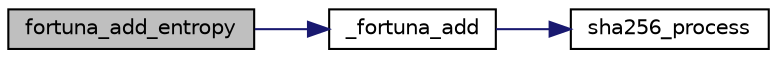 digraph "fortuna_add_entropy"
{
 // LATEX_PDF_SIZE
  edge [fontname="Helvetica",fontsize="10",labelfontname="Helvetica",labelfontsize="10"];
  node [fontname="Helvetica",fontsize="10",shape=record];
  rankdir="LR";
  Node24 [label="fortuna_add_entropy",height=0.2,width=0.4,color="black", fillcolor="grey75", style="filled", fontcolor="black",tooltip="Add entropy to the PRNG state."];
  Node24 -> Node25 [color="midnightblue",fontsize="10",style="solid",fontname="Helvetica"];
  Node25 [label="_fortuna_add",height=0.2,width=0.4,color="black", fillcolor="white", style="filled",URL="$fortuna_8c.html#a0cff2bb145d08bfcc0c89c7c5bb25d30",tooltip=" "];
  Node25 -> Node26 [color="midnightblue",fontsize="10",style="solid",fontname="Helvetica"];
  Node26 [label="sha256_process",height=0.2,width=0.4,color="black", fillcolor="white", style="filled",URL="$sha256_8c.html#a8b983a80c9edd5d997a3937963ae7856",tooltip="Process a block of memory though the hash."];
}
